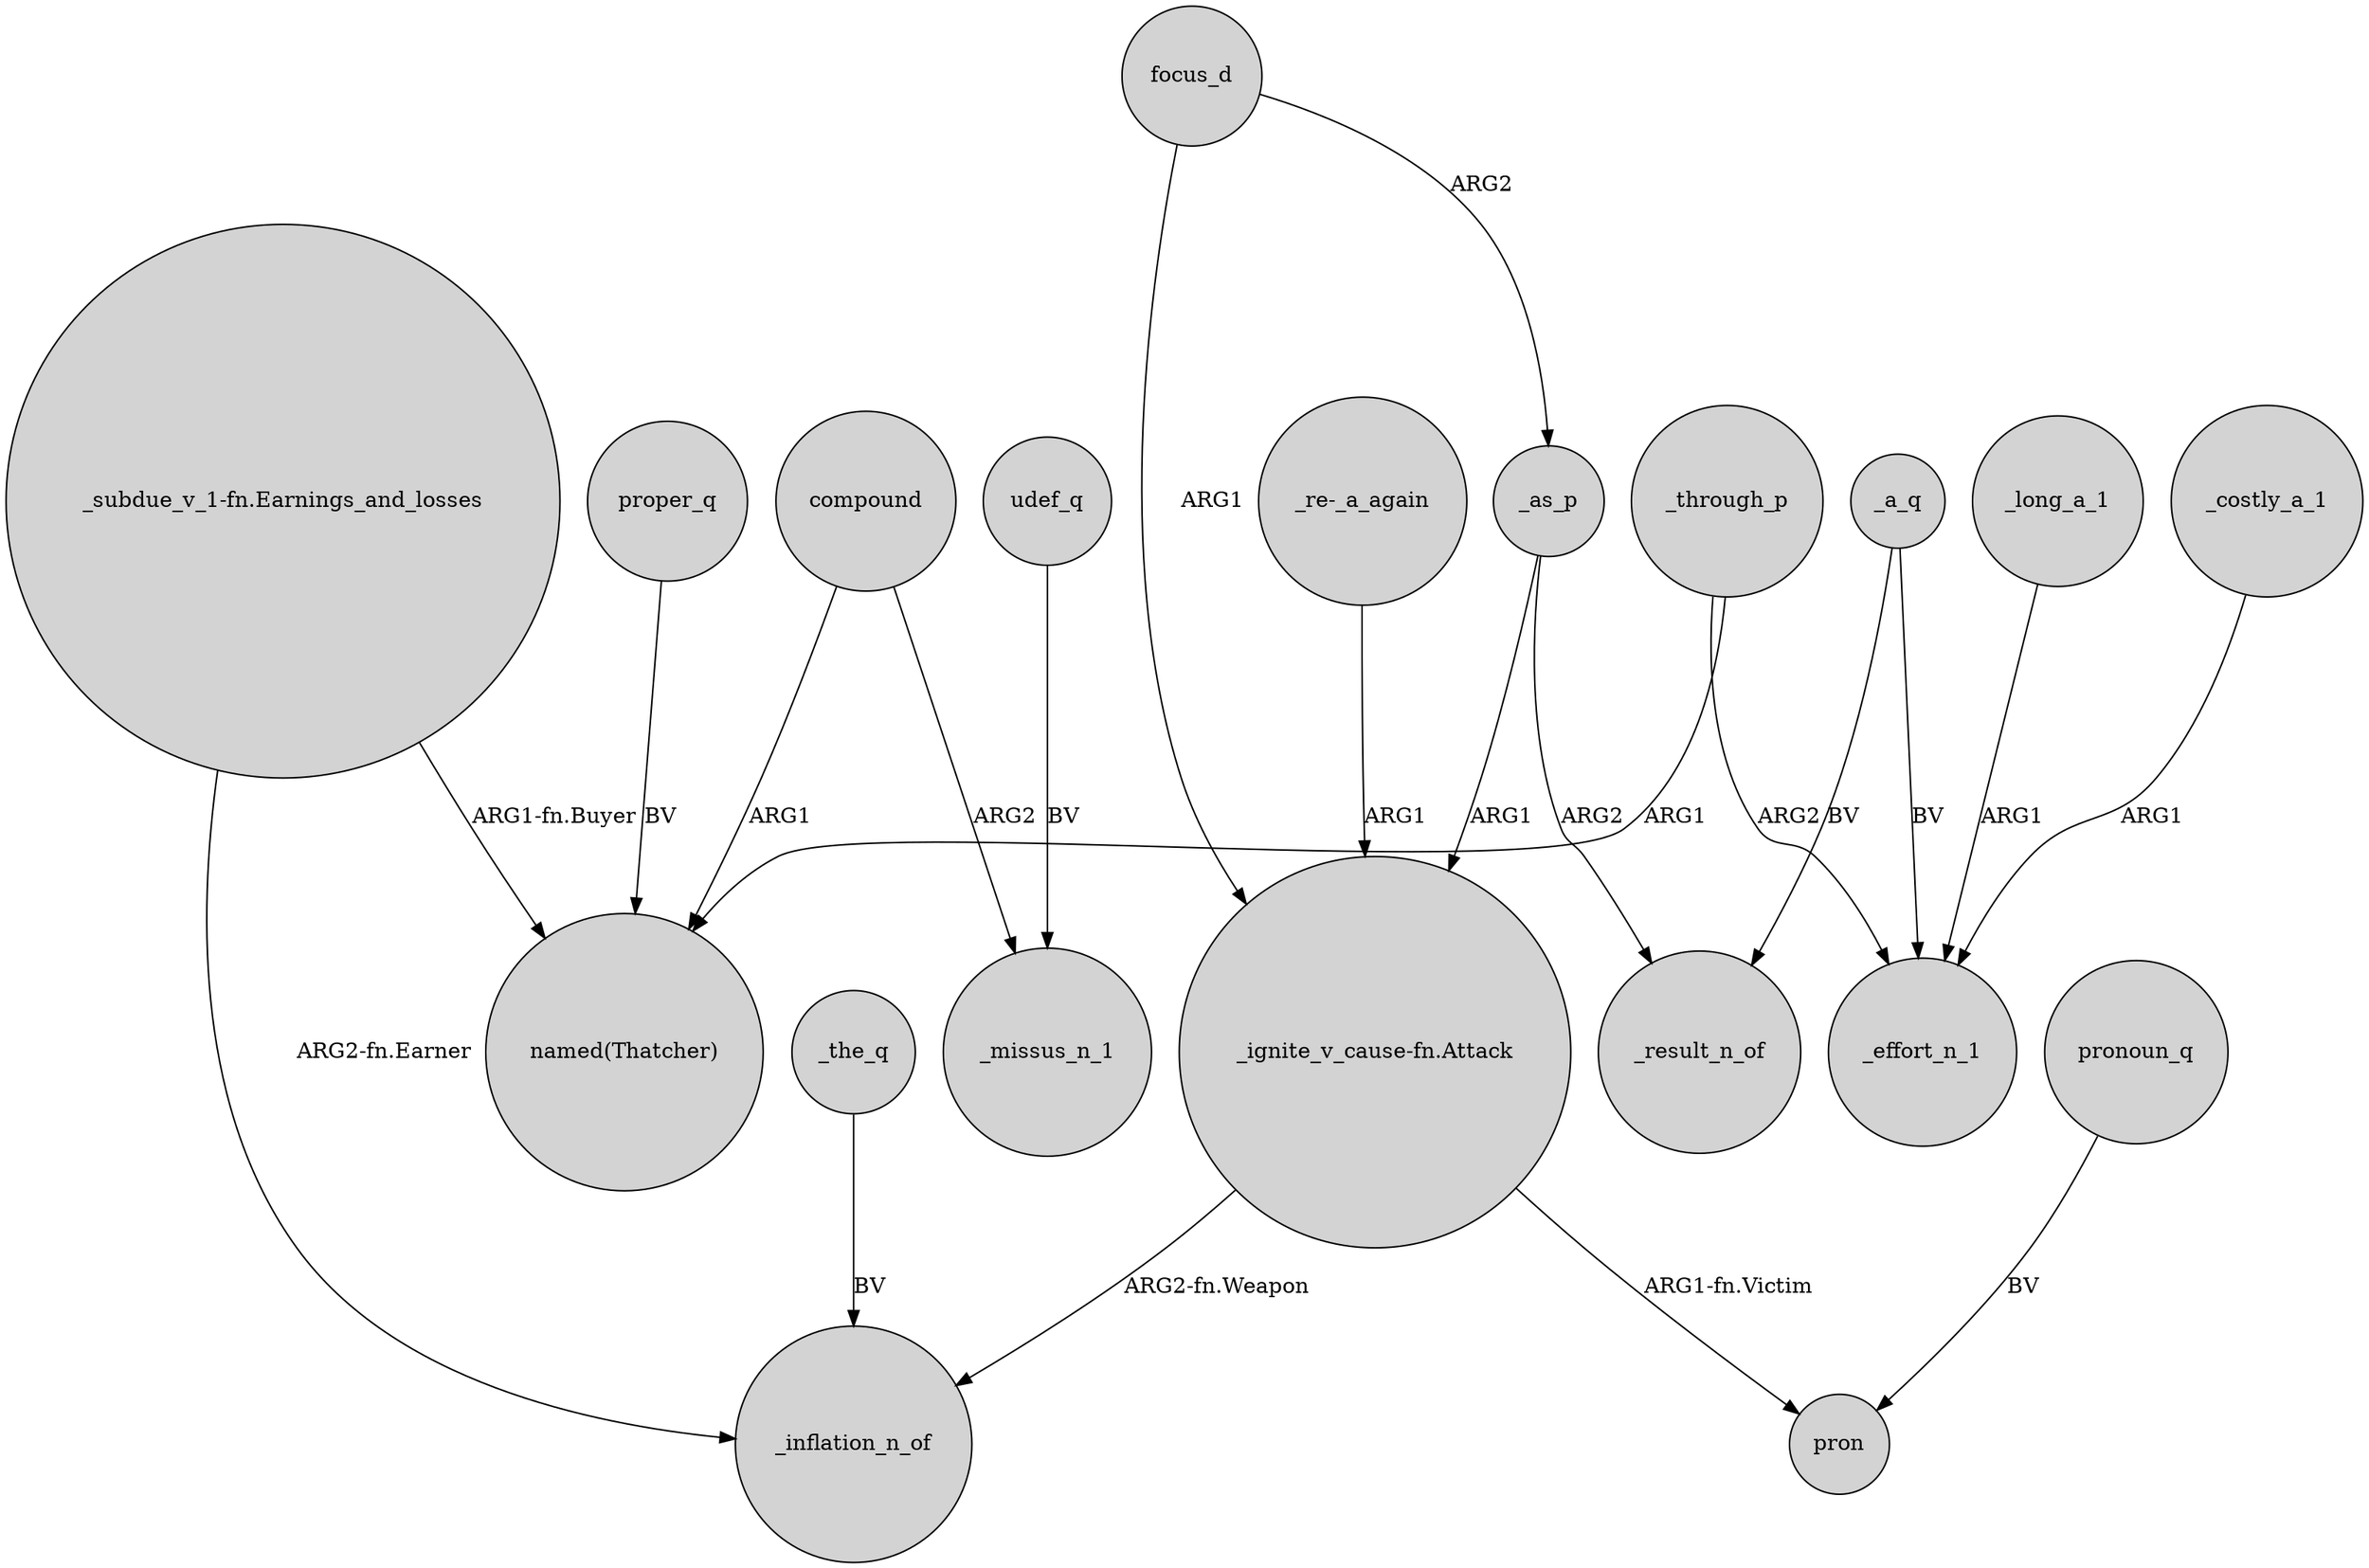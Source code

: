 digraph {
	node [shape=circle style=filled]
	compound -> "named(Thatcher)" [label=ARG1]
	focus_d -> "_ignite_v_cause-fn.Attack" [label=ARG1]
	compound -> _missus_n_1 [label=ARG2]
	_a_q -> _effort_n_1 [label=BV]
	_long_a_1 -> _effort_n_1 [label=ARG1]
	pronoun_q -> pron [label=BV]
	_the_q -> _inflation_n_of [label=BV]
	_as_p -> _result_n_of [label=ARG2]
	"_subdue_v_1-fn.Earnings_and_losses" -> _inflation_n_of [label="ARG2-fn.Earner"]
	_costly_a_1 -> _effort_n_1 [label=ARG1]
	_as_p -> "_ignite_v_cause-fn.Attack" [label=ARG1]
	"_ignite_v_cause-fn.Attack" -> _inflation_n_of [label="ARG2-fn.Weapon"]
	_through_p -> _effort_n_1 [label=ARG2]
	udef_q -> _missus_n_1 [label=BV]
	_a_q -> _result_n_of [label=BV]
	"_ignite_v_cause-fn.Attack" -> pron [label="ARG1-fn.Victim"]
	focus_d -> _as_p [label=ARG2]
	proper_q -> "named(Thatcher)" [label=BV]
	"_subdue_v_1-fn.Earnings_and_losses" -> "named(Thatcher)" [label="ARG1-fn.Buyer"]
	"_re-_a_again" -> "_ignite_v_cause-fn.Attack" [label=ARG1]
	_through_p -> "named(Thatcher)" [label=ARG1]
}
